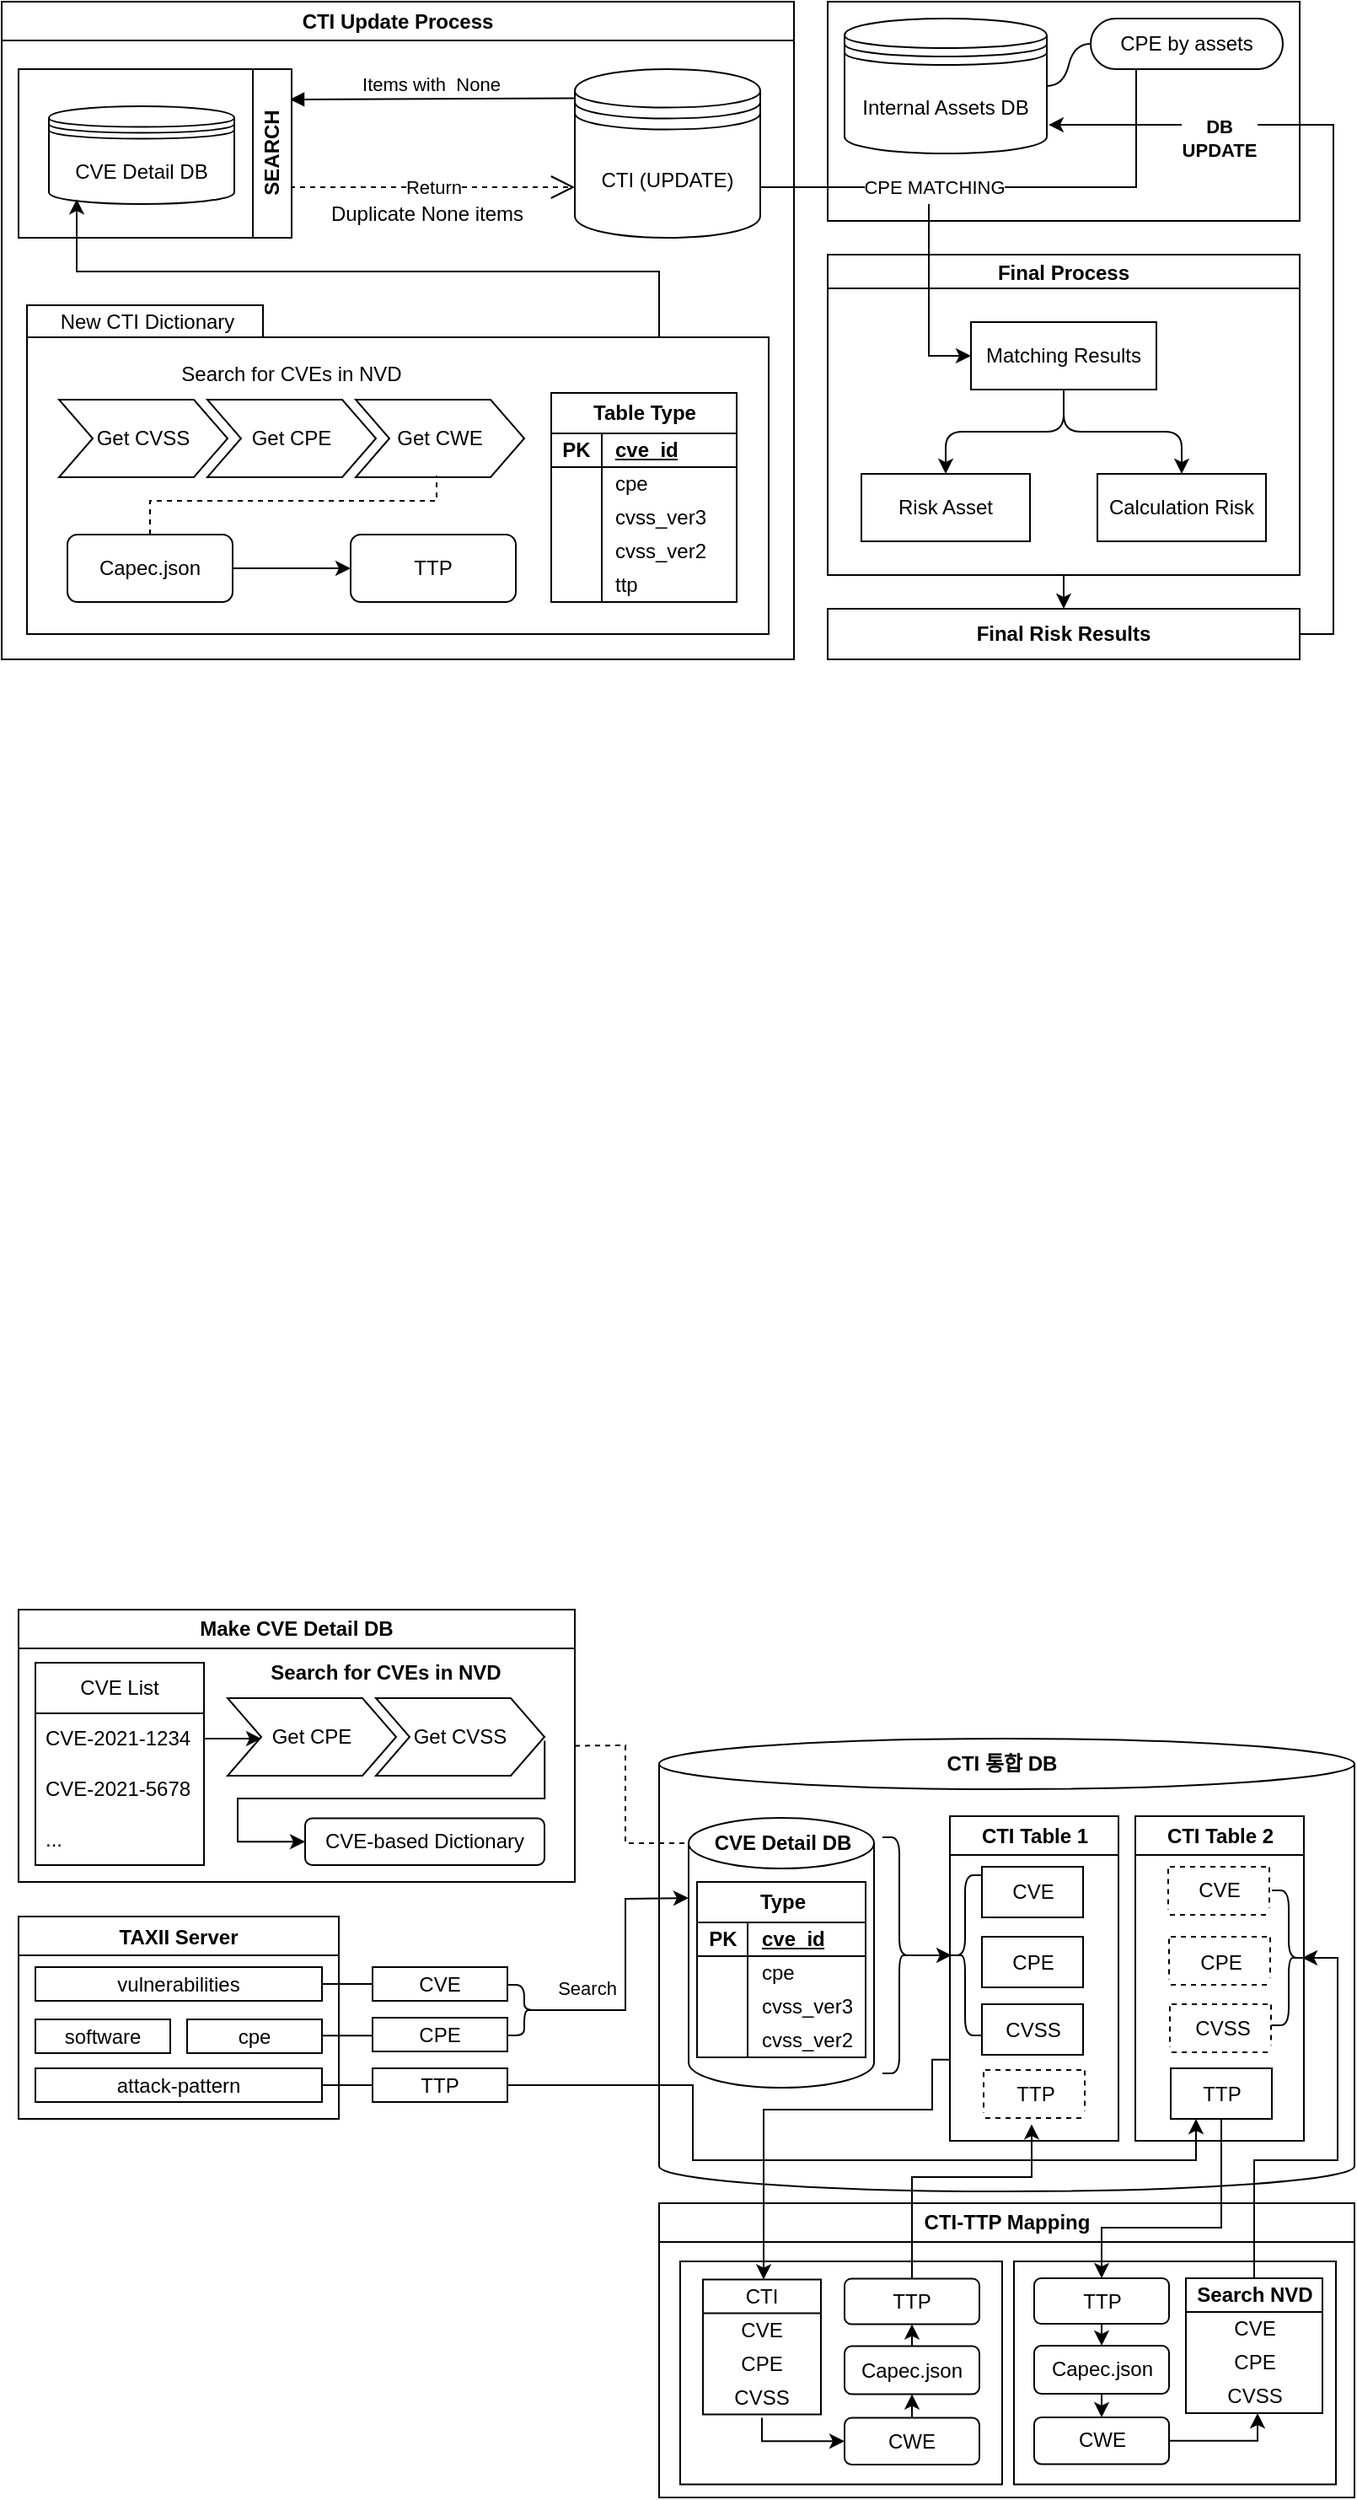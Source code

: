 <mxfile version="24.6.4" type="github">
  <diagram name="페이지-1" id="Jx4580qJFZ8ncAXcpxec">
    <mxGraphModel dx="1149" dy="780" grid="1" gridSize="10" guides="1" tooltips="1" connect="1" arrows="1" fold="1" page="1" pageScale="1" pageWidth="1169" pageHeight="827" math="0" shadow="0">
      <root>
        <mxCell id="0" />
        <mxCell id="1" parent="0" />
        <mxCell id="0ULlq9Sv6VXXL0R9SJhY-295" value="" style="rounded=0;whiteSpace=wrap;html=1;" vertex="1" parent="1">
          <mxGeometry x="710.5" y="1390" width="191" height="132.25" as="geometry" />
        </mxCell>
        <mxCell id="0ULlq9Sv6VXXL0R9SJhY-77" value="" style="shape=cylinder3;whiteSpace=wrap;html=1;boundedLbl=1;backgroundOutline=1;size=15;" vertex="1" parent="1">
          <mxGeometry x="500" y="1080" width="412.5" height="268.5" as="geometry" />
        </mxCell>
        <mxCell id="0ULlq9Sv6VXXL0R9SJhY-42" value="" style="shape=cylinder3;whiteSpace=wrap;html=1;boundedLbl=1;backgroundOutline=1;size=15;" vertex="1" parent="1">
          <mxGeometry x="517.5" y="1127" width="110" height="160" as="geometry" />
        </mxCell>
        <mxCell id="SEKWnW70yDnz7BlRvp45-65" value="" style="rounded=0;whiteSpace=wrap;html=1;" parent="1" vertex="1">
          <mxGeometry x="600" y="50" width="280" height="130" as="geometry" />
        </mxCell>
        <mxCell id="iTNY1uVTKkM6Jr3xk4j8-74" value="CVE Detail DB" style="shape=datastore;whiteSpace=wrap;html=1;" parent="1" vertex="1">
          <mxGeometry x="138" y="112" width="110" height="58" as="geometry" />
        </mxCell>
        <mxCell id="iTNY1uVTKkM6Jr3xk4j8-107" value="Items with&amp;nbsp; None&amp;nbsp;" style="html=1;verticalAlign=bottom;endArrow=block;curved=0;rounded=0;entryX=1;entryY=0;entryDx=0;entryDy=5;exitX=0.002;exitY=0.172;exitDx=0;exitDy=0;exitPerimeter=0;" parent="1" source="iTNY1uVTKkM6Jr3xk4j8-112" edge="1">
          <mxGeometry relative="1" as="geometry">
            <mxPoint x="441" y="108" as="sourcePoint" />
            <mxPoint x="281" y="108" as="targetPoint" />
          </mxGeometry>
        </mxCell>
        <mxCell id="iTNY1uVTKkM6Jr3xk4j8-110" value="Return" style="endArrow=open;endSize=12;dashed=1;html=1;rounded=0;entryX=0;entryY=0.7;entryDx=0;entryDy=0;" parent="1" target="iTNY1uVTKkM6Jr3xk4j8-112" edge="1">
          <mxGeometry width="160" relative="1" as="geometry">
            <mxPoint x="281" y="160" as="sourcePoint" />
            <mxPoint x="441" y="160" as="targetPoint" />
          </mxGeometry>
        </mxCell>
        <mxCell id="iTNY1uVTKkM6Jr3xk4j8-111" value="Duplicate None items" style="text;html=1;align=center;verticalAlign=middle;resizable=0;points=[];autosize=1;strokeColor=none;fillColor=none;" parent="1" vertex="1">
          <mxGeometry x="292" y="161" width="140" height="30" as="geometry" />
        </mxCell>
        <mxCell id="iTNY1uVTKkM6Jr3xk4j8-112" value="CTI (UPDATE)" style="shape=datastore;whiteSpace=wrap;html=1;" parent="1" vertex="1">
          <mxGeometry x="450" y="90" width="110" height="100" as="geometry" />
        </mxCell>
        <mxCell id="iTNY1uVTKkM6Jr3xk4j8-160" style="edgeStyle=orthogonalEdgeStyle;rounded=0;orthogonalLoop=1;jettySize=auto;html=1;entryX=0.15;entryY=0.95;entryDx=0;entryDy=0;entryPerimeter=0;exitX=0.855;exitY=0.108;exitDx=0;exitDy=0;exitPerimeter=0;" parent="1" source="iTNY1uVTKkM6Jr3xk4j8-117" target="iTNY1uVTKkM6Jr3xk4j8-74" edge="1">
          <mxGeometry relative="1" as="geometry">
            <mxPoint x="280" y="190" as="targetPoint" />
            <mxPoint x="490" y="230" as="sourcePoint" />
            <Array as="points">
              <mxPoint x="500" y="210" />
              <mxPoint x="155" y="210" />
            </Array>
          </mxGeometry>
        </mxCell>
        <mxCell id="iTNY1uVTKkM6Jr3xk4j8-161" value="SEARCH" style="swimlane;horizontal=0;whiteSpace=wrap;html=1;direction=west;startSize=23;" parent="1" vertex="1">
          <mxGeometry x="120" y="90" width="162" height="100" as="geometry" />
        </mxCell>
        <mxCell id="SEKWnW70yDnz7BlRvp45-1" value="CTI Update Process" style="swimlane;whiteSpace=wrap;html=1;" parent="1" vertex="1">
          <mxGeometry x="110" y="50" width="470" height="390" as="geometry" />
        </mxCell>
        <mxCell id="iTNY1uVTKkM6Jr3xk4j8-117" value="" style="shape=folder;fontStyle=1;spacingTop=10;tabWidth=140;tabHeight=19;tabPosition=left;html=1;whiteSpace=wrap;" parent="SEKWnW70yDnz7BlRvp45-1" vertex="1">
          <mxGeometry x="15" y="180" width="440" height="195" as="geometry" />
        </mxCell>
        <mxCell id="iTNY1uVTKkM6Jr3xk4j8-87" style="edgeStyle=orthogonalEdgeStyle;rounded=0;orthogonalLoop=1;jettySize=auto;html=1;exitX=1;exitY=0.5;exitDx=0;exitDy=0;entryX=0;entryY=0.5;entryDx=0;entryDy=0;" parent="SEKWnW70yDnz7BlRvp45-1" source="iTNY1uVTKkM6Jr3xk4j8-59" target="iTNY1uVTKkM6Jr3xk4j8-63" edge="1">
          <mxGeometry relative="1" as="geometry" />
        </mxCell>
        <mxCell id="iTNY1uVTKkM6Jr3xk4j8-59" value="Capec.json" style="whiteSpace=wrap;html=1;rounded=1;" parent="SEKWnW70yDnz7BlRvp45-1" vertex="1">
          <mxGeometry x="39" y="316" width="98" height="40" as="geometry" />
        </mxCell>
        <mxCell id="iTNY1uVTKkM6Jr3xk4j8-63" value="TTP" style="whiteSpace=wrap;html=1;rounded=1;" parent="SEKWnW70yDnz7BlRvp45-1" vertex="1">
          <mxGeometry x="207" y="316" width="98" height="40" as="geometry" />
        </mxCell>
        <mxCell id="iTNY1uVTKkM6Jr3xk4j8-75" value="&lt;span style=&quot;font-weight: normal;&quot;&gt;Search for CVEs in NVD&lt;/span&gt;" style="swimlane;childLayout=stackLayout;horizontal=1;fillColor=none;horizontalStack=1;resizeParent=1;resizeParentMax=0;resizeLast=0;collapsible=0;strokeColor=none;stackBorder=10;stackSpacing=-12;resizable=1;align=center;points=[];whiteSpace=wrap;html=1;startSize=10;" parent="SEKWnW70yDnz7BlRvp45-1" vertex="1">
          <mxGeometry x="24" y="216" width="296" height="76" as="geometry" />
        </mxCell>
        <mxCell id="iTNY1uVTKkM6Jr3xk4j8-76" value="Get CVSS" style="shape=step;perimeter=stepPerimeter;fixedSize=1;points=[];whiteSpace=wrap;html=1;" parent="iTNY1uVTKkM6Jr3xk4j8-75" vertex="1">
          <mxGeometry x="10" y="20" width="100" height="46" as="geometry" />
        </mxCell>
        <mxCell id="iTNY1uVTKkM6Jr3xk4j8-77" value="Get CPE" style="shape=step;perimeter=stepPerimeter;fixedSize=1;points=[];whiteSpace=wrap;html=1;" parent="iTNY1uVTKkM6Jr3xk4j8-75" vertex="1">
          <mxGeometry x="98" y="20" width="100" height="46" as="geometry" />
        </mxCell>
        <mxCell id="iTNY1uVTKkM6Jr3xk4j8-78" value="Get CWE" style="shape=step;perimeter=stepPerimeter;fixedSize=1;points=[];whiteSpace=wrap;html=1;" parent="iTNY1uVTKkM6Jr3xk4j8-75" vertex="1">
          <mxGeometry x="186" y="20" width="100" height="46" as="geometry" />
        </mxCell>
        <mxCell id="iTNY1uVTKkM6Jr3xk4j8-95" value="" style="endArrow=none;dashed=1;html=1;rounded=0;entryX=0.48;entryY=0.982;entryDx=0;entryDy=0;entryPerimeter=0;exitX=0.5;exitY=0;exitDx=0;exitDy=0;" parent="SEKWnW70yDnz7BlRvp45-1" source="iTNY1uVTKkM6Jr3xk4j8-59" target="iTNY1uVTKkM6Jr3xk4j8-78" edge="1">
          <mxGeometry width="50" height="50" relative="1" as="geometry">
            <mxPoint x="244" y="296" as="sourcePoint" />
            <mxPoint x="294" y="246" as="targetPoint" />
            <Array as="points">
              <mxPoint x="88" y="296" />
              <mxPoint x="258" y="296" />
            </Array>
          </mxGeometry>
        </mxCell>
        <mxCell id="iTNY1uVTKkM6Jr3xk4j8-119" value="New CTI Dictionary" style="text;html=1;align=center;verticalAlign=middle;resizable=0;points=[];autosize=1;strokeColor=none;fillColor=none;" parent="SEKWnW70yDnz7BlRvp45-1" vertex="1">
          <mxGeometry x="21" y="175" width="130" height="30" as="geometry" />
        </mxCell>
        <mxCell id="iTNY1uVTKkM6Jr3xk4j8-142" value="Table Type" style="shape=table;startSize=24;container=1;collapsible=1;childLayout=tableLayout;fixedRows=1;rowLines=0;fontStyle=1;align=center;resizeLast=1;html=1;" parent="SEKWnW70yDnz7BlRvp45-1" vertex="1">
          <mxGeometry x="326" y="232" width="110" height="124" as="geometry" />
        </mxCell>
        <mxCell id="iTNY1uVTKkM6Jr3xk4j8-143" value="" style="shape=tableRow;horizontal=0;startSize=0;swimlaneHead=0;swimlaneBody=0;fillColor=none;collapsible=0;dropTarget=0;points=[[0,0.5],[1,0.5]];portConstraint=eastwest;top=0;left=0;right=0;bottom=1;" parent="iTNY1uVTKkM6Jr3xk4j8-142" vertex="1">
          <mxGeometry y="24" width="110" height="20" as="geometry" />
        </mxCell>
        <mxCell id="iTNY1uVTKkM6Jr3xk4j8-144" value="PK" style="shape=partialRectangle;connectable=0;fillColor=none;top=0;left=0;bottom=0;right=0;fontStyle=1;overflow=hidden;whiteSpace=wrap;html=1;" parent="iTNY1uVTKkM6Jr3xk4j8-143" vertex="1">
          <mxGeometry width="30" height="20" as="geometry">
            <mxRectangle width="30" height="20" as="alternateBounds" />
          </mxGeometry>
        </mxCell>
        <mxCell id="iTNY1uVTKkM6Jr3xk4j8-145" value="cve_id" style="shape=partialRectangle;connectable=0;fillColor=none;top=0;left=0;bottom=0;right=0;align=left;spacingLeft=6;fontStyle=5;overflow=hidden;whiteSpace=wrap;html=1;" parent="iTNY1uVTKkM6Jr3xk4j8-143" vertex="1">
          <mxGeometry x="30" width="80" height="20" as="geometry">
            <mxRectangle width="80" height="20" as="alternateBounds" />
          </mxGeometry>
        </mxCell>
        <mxCell id="iTNY1uVTKkM6Jr3xk4j8-146" value="" style="shape=tableRow;horizontal=0;startSize=0;swimlaneHead=0;swimlaneBody=0;fillColor=none;collapsible=0;dropTarget=0;points=[[0,0.5],[1,0.5]];portConstraint=eastwest;top=0;left=0;right=0;bottom=0;" parent="iTNY1uVTKkM6Jr3xk4j8-142" vertex="1">
          <mxGeometry y="44" width="110" height="20" as="geometry" />
        </mxCell>
        <mxCell id="iTNY1uVTKkM6Jr3xk4j8-147" value="" style="shape=partialRectangle;connectable=0;fillColor=none;top=0;left=0;bottom=0;right=0;editable=1;overflow=hidden;whiteSpace=wrap;html=1;" parent="iTNY1uVTKkM6Jr3xk4j8-146" vertex="1">
          <mxGeometry width="30" height="20" as="geometry">
            <mxRectangle width="30" height="20" as="alternateBounds" />
          </mxGeometry>
        </mxCell>
        <mxCell id="iTNY1uVTKkM6Jr3xk4j8-148" value="cpe" style="shape=partialRectangle;connectable=0;fillColor=none;top=0;left=0;bottom=0;right=0;align=left;spacingLeft=6;overflow=hidden;whiteSpace=wrap;html=1;" parent="iTNY1uVTKkM6Jr3xk4j8-146" vertex="1">
          <mxGeometry x="30" width="80" height="20" as="geometry">
            <mxRectangle width="80" height="20" as="alternateBounds" />
          </mxGeometry>
        </mxCell>
        <mxCell id="iTNY1uVTKkM6Jr3xk4j8-149" value="" style="shape=tableRow;horizontal=0;startSize=0;swimlaneHead=0;swimlaneBody=0;fillColor=none;collapsible=0;dropTarget=0;points=[[0,0.5],[1,0.5]];portConstraint=eastwest;top=0;left=0;right=0;bottom=0;" parent="iTNY1uVTKkM6Jr3xk4j8-142" vertex="1">
          <mxGeometry y="64" width="110" height="20" as="geometry" />
        </mxCell>
        <mxCell id="iTNY1uVTKkM6Jr3xk4j8-150" value="" style="shape=partialRectangle;connectable=0;fillColor=none;top=0;left=0;bottom=0;right=0;editable=1;overflow=hidden;whiteSpace=wrap;html=1;" parent="iTNY1uVTKkM6Jr3xk4j8-149" vertex="1">
          <mxGeometry width="30" height="20" as="geometry">
            <mxRectangle width="30" height="20" as="alternateBounds" />
          </mxGeometry>
        </mxCell>
        <mxCell id="iTNY1uVTKkM6Jr3xk4j8-151" value="cvss_ver3" style="shape=partialRectangle;connectable=0;fillColor=none;top=0;left=0;bottom=0;right=0;align=left;spacingLeft=6;overflow=hidden;whiteSpace=wrap;html=1;" parent="iTNY1uVTKkM6Jr3xk4j8-149" vertex="1">
          <mxGeometry x="30" width="80" height="20" as="geometry">
            <mxRectangle width="80" height="20" as="alternateBounds" />
          </mxGeometry>
        </mxCell>
        <mxCell id="iTNY1uVTKkM6Jr3xk4j8-152" value="" style="shape=tableRow;horizontal=0;startSize=0;swimlaneHead=0;swimlaneBody=0;fillColor=none;collapsible=0;dropTarget=0;points=[[0,0.5],[1,0.5]];portConstraint=eastwest;top=0;left=0;right=0;bottom=0;" parent="iTNY1uVTKkM6Jr3xk4j8-142" vertex="1">
          <mxGeometry y="84" width="110" height="20" as="geometry" />
        </mxCell>
        <mxCell id="iTNY1uVTKkM6Jr3xk4j8-153" value="" style="shape=partialRectangle;connectable=0;fillColor=none;top=0;left=0;bottom=0;right=0;editable=1;overflow=hidden;whiteSpace=wrap;html=1;" parent="iTNY1uVTKkM6Jr3xk4j8-152" vertex="1">
          <mxGeometry width="30" height="20" as="geometry">
            <mxRectangle width="30" height="20" as="alternateBounds" />
          </mxGeometry>
        </mxCell>
        <mxCell id="iTNY1uVTKkM6Jr3xk4j8-154" value="cvss_ver2" style="shape=partialRectangle;connectable=0;fillColor=none;top=0;left=0;bottom=0;right=0;align=left;spacingLeft=6;overflow=hidden;whiteSpace=wrap;html=1;" parent="iTNY1uVTKkM6Jr3xk4j8-152" vertex="1">
          <mxGeometry x="30" width="80" height="20" as="geometry">
            <mxRectangle width="80" height="20" as="alternateBounds" />
          </mxGeometry>
        </mxCell>
        <mxCell id="iTNY1uVTKkM6Jr3xk4j8-155" value="" style="shape=tableRow;horizontal=0;startSize=0;swimlaneHead=0;swimlaneBody=0;fillColor=none;collapsible=0;dropTarget=0;points=[[0,0.5],[1,0.5]];portConstraint=eastwest;top=0;left=0;right=0;bottom=0;" parent="iTNY1uVTKkM6Jr3xk4j8-142" vertex="1">
          <mxGeometry y="104" width="110" height="20" as="geometry" />
        </mxCell>
        <mxCell id="iTNY1uVTKkM6Jr3xk4j8-156" value="" style="shape=partialRectangle;connectable=0;fillColor=none;top=0;left=0;bottom=0;right=0;editable=1;overflow=hidden;whiteSpace=wrap;html=1;" parent="iTNY1uVTKkM6Jr3xk4j8-155" vertex="1">
          <mxGeometry width="30" height="20" as="geometry">
            <mxRectangle width="30" height="20" as="alternateBounds" />
          </mxGeometry>
        </mxCell>
        <mxCell id="iTNY1uVTKkM6Jr3xk4j8-157" value="ttp" style="shape=partialRectangle;connectable=0;fillColor=none;top=0;left=0;bottom=0;right=0;align=left;spacingLeft=6;overflow=hidden;whiteSpace=wrap;html=1;" parent="iTNY1uVTKkM6Jr3xk4j8-155" vertex="1">
          <mxGeometry x="30" width="80" height="20" as="geometry">
            <mxRectangle width="80" height="20" as="alternateBounds" />
          </mxGeometry>
        </mxCell>
        <mxCell id="SEKWnW70yDnz7BlRvp45-86" value="" style="edgeStyle=orthogonalEdgeStyle;rounded=0;orthogonalLoop=1;jettySize=auto;html=1;" parent="1" source="SEKWnW70yDnz7BlRvp45-35" edge="1">
          <mxGeometry relative="1" as="geometry">
            <mxPoint x="740" y="410" as="targetPoint" />
          </mxGeometry>
        </mxCell>
        <mxCell id="SEKWnW70yDnz7BlRvp45-35" value="Final Process" style="swimlane;startSize=20;horizontal=1;childLayout=treeLayout;horizontalTree=0;sortEdges=1;resizable=0;containerType=tree;fontSize=12;" parent="1" vertex="1">
          <mxGeometry x="600" y="200" width="280" height="190" as="geometry" />
        </mxCell>
        <mxCell id="SEKWnW70yDnz7BlRvp45-36" value="Matching Results" style="whiteSpace=wrap;html=1;" parent="SEKWnW70yDnz7BlRvp45-35" vertex="1">
          <mxGeometry x="85" y="40" width="110" height="40" as="geometry" />
        </mxCell>
        <mxCell id="SEKWnW70yDnz7BlRvp45-37" value="Risk Asset" style="whiteSpace=wrap;html=1;" parent="SEKWnW70yDnz7BlRvp45-35" vertex="1">
          <mxGeometry x="20" y="130" width="100" height="40" as="geometry" />
        </mxCell>
        <mxCell id="SEKWnW70yDnz7BlRvp45-38" value="" style="edgeStyle=elbowEdgeStyle;elbow=vertical;html=1;rounded=1;curved=0;sourcePerimeterSpacing=0;targetPerimeterSpacing=0;startSize=6;endSize=6;" parent="SEKWnW70yDnz7BlRvp45-35" source="SEKWnW70yDnz7BlRvp45-36" target="SEKWnW70yDnz7BlRvp45-37" edge="1">
          <mxGeometry relative="1" as="geometry" />
        </mxCell>
        <mxCell id="SEKWnW70yDnz7BlRvp45-39" value="Calculation Risk" style="whiteSpace=wrap;html=1;" parent="SEKWnW70yDnz7BlRvp45-35" vertex="1">
          <mxGeometry x="160" y="130" width="100" height="40" as="geometry" />
        </mxCell>
        <mxCell id="SEKWnW70yDnz7BlRvp45-40" value="" style="edgeStyle=elbowEdgeStyle;elbow=vertical;html=1;rounded=1;curved=0;sourcePerimeterSpacing=0;targetPerimeterSpacing=0;startSize=6;endSize=6;" parent="SEKWnW70yDnz7BlRvp45-35" source="SEKWnW70yDnz7BlRvp45-36" target="SEKWnW70yDnz7BlRvp45-39" edge="1">
          <mxGeometry relative="1" as="geometry" />
        </mxCell>
        <mxCell id="SEKWnW70yDnz7BlRvp45-60" value="Internal Assets DB" style="shape=datastore;whiteSpace=wrap;html=1;" parent="1" vertex="1">
          <mxGeometry x="610" y="60" width="120" height="80" as="geometry" />
        </mxCell>
        <mxCell id="SEKWnW70yDnz7BlRvp45-72" value="" style="endArrow=classic;html=1;rounded=0;exitX=1;exitY=0.7;exitDx=0;exitDy=0;entryX=0.5;entryY=0;entryDx=0;entryDy=0;" parent="1" source="iTNY1uVTKkM6Jr3xk4j8-112" edge="1">
          <mxGeometry relative="1" as="geometry">
            <mxPoint x="530" y="165" as="sourcePoint" />
            <mxPoint x="783" y="65" as="targetPoint" />
            <Array as="points">
              <mxPoint x="783" y="160" />
            </Array>
          </mxGeometry>
        </mxCell>
        <mxCell id="SEKWnW70yDnz7BlRvp45-73" value="CPE MATCHING" style="edgeLabel;resizable=0;html=1;;align=center;verticalAlign=middle;" parent="SEKWnW70yDnz7BlRvp45-72" connectable="0" vertex="1">
          <mxGeometry relative="1" as="geometry">
            <mxPoint x="-56" as="offset" />
          </mxGeometry>
        </mxCell>
        <mxCell id="SEKWnW70yDnz7BlRvp45-62" value="CPE by assets" style="whiteSpace=wrap;html=1;rounded=1;arcSize=50;align=center;verticalAlign=middle;strokeWidth=1;autosize=1;spacing=4;treeFolding=1;treeMoving=1;newEdgeStyle={&quot;edgeStyle&quot;:&quot;entityRelationEdgeStyle&quot;,&quot;startArrow&quot;:&quot;none&quot;,&quot;endArrow&quot;:&quot;none&quot;,&quot;segment&quot;:10,&quot;curved&quot;:1,&quot;sourcePerimeterSpacing&quot;:0,&quot;targetPerimeterSpacing&quot;:0};" parent="1" vertex="1">
          <mxGeometry x="756" y="60" width="114" height="30" as="geometry" />
        </mxCell>
        <mxCell id="SEKWnW70yDnz7BlRvp45-63" value="" style="edgeStyle=entityRelationEdgeStyle;startArrow=none;endArrow=none;segment=10;curved=1;sourcePerimeterSpacing=0;targetPerimeterSpacing=0;rounded=0;exitX=1;exitY=0.5;exitDx=0;exitDy=0;entryX=0;entryY=0.5;entryDx=0;entryDy=0;" parent="1" source="SEKWnW70yDnz7BlRvp45-60" target="SEKWnW70yDnz7BlRvp45-62" edge="1">
          <mxGeometry relative="1" as="geometry">
            <mxPoint x="737" y="113" as="sourcePoint" />
            <mxPoint x="766" y="76" as="targetPoint" />
            <Array as="points">
              <mxPoint x="750" y="80" />
            </Array>
          </mxGeometry>
        </mxCell>
        <mxCell id="SEKWnW70yDnz7BlRvp45-75" value="" style="endArrow=classic;html=1;rounded=0;entryX=0;entryY=0.5;entryDx=0;entryDy=0;" parent="1" target="SEKWnW70yDnz7BlRvp45-36" edge="1">
          <mxGeometry width="50" height="50" relative="1" as="geometry">
            <mxPoint x="660" y="170" as="sourcePoint" />
            <mxPoint x="685" y="320.0" as="targetPoint" />
            <Array as="points">
              <mxPoint x="660" y="260" />
            </Array>
          </mxGeometry>
        </mxCell>
        <mxCell id="SEKWnW70yDnz7BlRvp45-87" value="&lt;span style=&quot;font-weight: 700;&quot;&gt;Final Risk Results&lt;/span&gt;" style="rounded=0;whiteSpace=wrap;html=1;" parent="1" vertex="1">
          <mxGeometry x="600" y="410" width="280" height="30" as="geometry" />
        </mxCell>
        <mxCell id="SEKWnW70yDnz7BlRvp45-88" value="" style="endArrow=classic;html=1;rounded=0;entryX=1.008;entryY=0.788;entryDx=0;entryDy=0;entryPerimeter=0;exitX=1;exitY=0.5;exitDx=0;exitDy=0;" parent="1" source="SEKWnW70yDnz7BlRvp45-87" target="SEKWnW70yDnz7BlRvp45-60" edge="1">
          <mxGeometry relative="1" as="geometry">
            <mxPoint x="900" y="400" as="sourcePoint" />
            <mxPoint x="1050" y="210" as="targetPoint" />
            <Array as="points">
              <mxPoint x="900" y="425" />
              <mxPoint x="900" y="123" />
            </Array>
          </mxGeometry>
        </mxCell>
        <mxCell id="SEKWnW70yDnz7BlRvp45-89" value="&lt;b&gt;DB&lt;br&gt;UPDATE&lt;/b&gt;" style="edgeLabel;resizable=0;html=1;;align=center;verticalAlign=middle;" parent="SEKWnW70yDnz7BlRvp45-88" connectable="0" vertex="1">
          <mxGeometry relative="1" as="geometry">
            <mxPoint x="-68" y="-69" as="offset" />
          </mxGeometry>
        </mxCell>
        <mxCell id="0ULlq9Sv6VXXL0R9SJhY-14" value="TAXII Server" style="swimlane;" vertex="1" parent="1">
          <mxGeometry x="120" y="1185.5" width="190" height="120" as="geometry" />
        </mxCell>
        <mxCell id="0ULlq9Sv6VXXL0R9SJhY-347" value="vulnerabilities" style="rounded=0;whiteSpace=wrap;html=1;" vertex="1" parent="0ULlq9Sv6VXXL0R9SJhY-14">
          <mxGeometry x="10" y="30" width="170" height="20" as="geometry" />
        </mxCell>
        <mxCell id="0ULlq9Sv6VXXL0R9SJhY-348" value="software" style="rounded=0;whiteSpace=wrap;html=1;" vertex="1" parent="0ULlq9Sv6VXXL0R9SJhY-14">
          <mxGeometry x="10" y="61" width="80" height="20" as="geometry" />
        </mxCell>
        <mxCell id="0ULlq9Sv6VXXL0R9SJhY-349" value="cpe" style="rounded=0;whiteSpace=wrap;html=1;" vertex="1" parent="0ULlq9Sv6VXXL0R9SJhY-14">
          <mxGeometry x="100" y="61" width="80" height="20" as="geometry" />
        </mxCell>
        <mxCell id="0ULlq9Sv6VXXL0R9SJhY-350" value="attack-pattern" style="rounded=0;whiteSpace=wrap;html=1;" vertex="1" parent="0ULlq9Sv6VXXL0R9SJhY-14">
          <mxGeometry x="10" y="90" width="170" height="20" as="geometry" />
        </mxCell>
        <mxCell id="0ULlq9Sv6VXXL0R9SJhY-353" value="" style="endArrow=none;html=1;rounded=0;exitX=1;exitY=0.5;exitDx=0;exitDy=0;entryX=0;entryY=0.5;entryDx=0;entryDy=0;" edge="1" parent="0ULlq9Sv6VXXL0R9SJhY-14">
          <mxGeometry width="50" height="50" relative="1" as="geometry">
            <mxPoint x="180" y="70.66" as="sourcePoint" />
            <mxPoint x="210" y="70.66" as="targetPoint" />
          </mxGeometry>
        </mxCell>
        <mxCell id="0ULlq9Sv6VXXL0R9SJhY-20" value="" style="ellipse;whiteSpace=wrap;html=1;align=center;aspect=fixed;fillColor=none;strokeColor=none;resizable=0;perimeter=centerPerimeter;rotatable=0;allowArrows=0;points=[];outlineConnect=1;" vertex="1" parent="1">
          <mxGeometry x="662.5" y="1240" width="10" height="10" as="geometry" />
        </mxCell>
        <mxCell id="0ULlq9Sv6VXXL0R9SJhY-34" value="&lt;b&gt;CVE Detail DB&lt;/b&gt;" style="text;html=1;align=center;verticalAlign=middle;resizable=0;points=[];autosize=1;strokeColor=none;fillColor=none;" vertex="1" parent="1">
          <mxGeometry x="522.5" y="1127" width="100" height="30" as="geometry" />
        </mxCell>
        <mxCell id="0ULlq9Sv6VXXL0R9SJhY-60" value="&lt;b&gt;CTI 통합 DB&lt;/b&gt;" style="text;html=1;align=center;verticalAlign=middle;resizable=0;points=[];autosize=1;strokeColor=none;fillColor=none;" vertex="1" parent="1">
          <mxGeometry x="657.5" y="1080" width="90" height="30" as="geometry" />
        </mxCell>
        <mxCell id="0ULlq9Sv6VXXL0R9SJhY-61" value="" style="shape=curlyBracket;whiteSpace=wrap;html=1;rounded=1;flipH=1;labelPosition=right;verticalLabelPosition=middle;align=left;verticalAlign=middle;" vertex="1" parent="1">
          <mxGeometry x="632.5" y="1138.5" width="20" height="140" as="geometry" />
        </mxCell>
        <mxCell id="0ULlq9Sv6VXXL0R9SJhY-72" value="CTI Table 1" style="swimlane;whiteSpace=wrap;html=1;" vertex="1" parent="1">
          <mxGeometry x="672.5" y="1126" width="100" height="192.5" as="geometry" />
        </mxCell>
        <mxCell id="0ULlq9Sv6VXXL0R9SJhY-73" value="CVE" style="rounded=0;whiteSpace=wrap;html=1;" vertex="1" parent="0ULlq9Sv6VXXL0R9SJhY-72">
          <mxGeometry x="19" y="30" width="60" height="30" as="geometry" />
        </mxCell>
        <mxCell id="0ULlq9Sv6VXXL0R9SJhY-74" value="CPE" style="rounded=0;whiteSpace=wrap;html=1;" vertex="1" parent="0ULlq9Sv6VXXL0R9SJhY-72">
          <mxGeometry x="19" y="71.5" width="60" height="30" as="geometry" />
        </mxCell>
        <mxCell id="0ULlq9Sv6VXXL0R9SJhY-75" value="CVSS" style="rounded=0;whiteSpace=wrap;html=1;" vertex="1" parent="0ULlq9Sv6VXXL0R9SJhY-72">
          <mxGeometry x="19" y="111.5" width="60" height="30" as="geometry" />
        </mxCell>
        <mxCell id="0ULlq9Sv6VXXL0R9SJhY-79" value="" style="shape=curlyBracket;whiteSpace=wrap;html=1;rounded=1;labelPosition=left;verticalLabelPosition=middle;align=right;verticalAlign=middle;" vertex="1" parent="0ULlq9Sv6VXXL0R9SJhY-72">
          <mxGeometry x="-1" y="35" width="20" height="95" as="geometry" />
        </mxCell>
        <mxCell id="0ULlq9Sv6VXXL0R9SJhY-81" value="" style="endArrow=none;dashed=1;html=1;rounded=0;" edge="1" parent="0ULlq9Sv6VXXL0R9SJhY-72">
          <mxGeometry width="50" height="50" relative="1" as="geometry">
            <mxPoint x="21" y="150.5" as="sourcePoint" />
            <mxPoint x="81" y="150.5" as="targetPoint" />
          </mxGeometry>
        </mxCell>
        <mxCell id="0ULlq9Sv6VXXL0R9SJhY-82" value="" style="endArrow=none;dashed=1;html=1;rounded=0;" edge="1" parent="0ULlq9Sv6VXXL0R9SJhY-72">
          <mxGeometry width="50" height="50" relative="1" as="geometry">
            <mxPoint x="21" y="179" as="sourcePoint" />
            <mxPoint x="81" y="179" as="targetPoint" />
          </mxGeometry>
        </mxCell>
        <mxCell id="0ULlq9Sv6VXXL0R9SJhY-83" value="" style="endArrow=none;dashed=1;html=1;rounded=0;" edge="1" parent="0ULlq9Sv6VXXL0R9SJhY-72">
          <mxGeometry width="50" height="50" relative="1" as="geometry">
            <mxPoint x="20" y="151.8" as="sourcePoint" />
            <mxPoint x="20" y="176" as="targetPoint" />
          </mxGeometry>
        </mxCell>
        <mxCell id="0ULlq9Sv6VXXL0R9SJhY-84" value="" style="endArrow=none;dashed=1;html=1;rounded=0;" edge="1" parent="0ULlq9Sv6VXXL0R9SJhY-72">
          <mxGeometry width="50" height="50" relative="1" as="geometry">
            <mxPoint x="80" y="150.8" as="sourcePoint" />
            <mxPoint x="80" y="175" as="targetPoint" />
          </mxGeometry>
        </mxCell>
        <mxCell id="0ULlq9Sv6VXXL0R9SJhY-80" style="edgeStyle=orthogonalEdgeStyle;rounded=0;orthogonalLoop=1;jettySize=auto;html=1;exitX=0.1;exitY=0.5;exitDx=0;exitDy=0;exitPerimeter=0;entryX=0.1;entryY=0.5;entryDx=0;entryDy=0;entryPerimeter=0;" edge="1" parent="1" source="0ULlq9Sv6VXXL0R9SJhY-61" target="0ULlq9Sv6VXXL0R9SJhY-79">
          <mxGeometry relative="1" as="geometry" />
        </mxCell>
        <mxCell id="0ULlq9Sv6VXXL0R9SJhY-85" value="TTP" style="text;html=1;align=center;verticalAlign=middle;resizable=0;points=[];autosize=1;strokeColor=none;fillColor=none;" vertex="1" parent="1">
          <mxGeometry x="697.5" y="1275.5" width="50" height="30" as="geometry" />
        </mxCell>
        <mxCell id="0ULlq9Sv6VXXL0R9SJhY-101" value="CTI Table 2" style="swimlane;whiteSpace=wrap;html=1;" vertex="1" parent="1">
          <mxGeometry x="782.5" y="1126" width="100" height="192.5" as="geometry" />
        </mxCell>
        <mxCell id="0ULlq9Sv6VXXL0R9SJhY-104" value="TTP" style="rounded=0;whiteSpace=wrap;html=1;" vertex="1" parent="0ULlq9Sv6VXXL0R9SJhY-101">
          <mxGeometry x="21" y="149.5" width="60" height="30" as="geometry" />
        </mxCell>
        <mxCell id="0ULlq9Sv6VXXL0R9SJhY-96" value="" style="endArrow=none;dashed=1;html=1;rounded=0;" edge="1" parent="0ULlq9Sv6VXXL0R9SJhY-101">
          <mxGeometry width="50" height="50" relative="1" as="geometry">
            <mxPoint x="20.5" y="30" as="sourcePoint" />
            <mxPoint x="80.5" y="30" as="targetPoint" />
          </mxGeometry>
        </mxCell>
        <mxCell id="0ULlq9Sv6VXXL0R9SJhY-97" value="" style="endArrow=none;dashed=1;html=1;rounded=0;" edge="1" parent="0ULlq9Sv6VXXL0R9SJhY-101">
          <mxGeometry width="50" height="50" relative="1" as="geometry">
            <mxPoint x="20.5" y="58.5" as="sourcePoint" />
            <mxPoint x="80.5" y="58.5" as="targetPoint" />
          </mxGeometry>
        </mxCell>
        <mxCell id="0ULlq9Sv6VXXL0R9SJhY-98" value="" style="endArrow=none;dashed=1;html=1;rounded=0;" edge="1" parent="0ULlq9Sv6VXXL0R9SJhY-101">
          <mxGeometry width="50" height="50" relative="1" as="geometry">
            <mxPoint x="19.5" y="31.3" as="sourcePoint" />
            <mxPoint x="19.5" y="55.5" as="targetPoint" />
          </mxGeometry>
        </mxCell>
        <mxCell id="0ULlq9Sv6VXXL0R9SJhY-99" value="" style="endArrow=none;dashed=1;html=1;rounded=0;" edge="1" parent="0ULlq9Sv6VXXL0R9SJhY-101">
          <mxGeometry width="50" height="50" relative="1" as="geometry">
            <mxPoint x="79.5" y="30.3" as="sourcePoint" />
            <mxPoint x="79.5" y="54.5" as="targetPoint" />
          </mxGeometry>
        </mxCell>
        <mxCell id="0ULlq9Sv6VXXL0R9SJhY-92" value="" style="endArrow=none;dashed=1;html=1;rounded=0;" edge="1" parent="0ULlq9Sv6VXXL0R9SJhY-101">
          <mxGeometry width="50" height="50" relative="1" as="geometry">
            <mxPoint x="21" y="71.5" as="sourcePoint" />
            <mxPoint x="81" y="71.5" as="targetPoint" />
          </mxGeometry>
        </mxCell>
        <mxCell id="0ULlq9Sv6VXXL0R9SJhY-93" value="" style="endArrow=none;dashed=1;html=1;rounded=0;" edge="1" parent="0ULlq9Sv6VXXL0R9SJhY-101">
          <mxGeometry width="50" height="50" relative="1" as="geometry">
            <mxPoint x="21" y="100" as="sourcePoint" />
            <mxPoint x="81" y="100" as="targetPoint" />
          </mxGeometry>
        </mxCell>
        <mxCell id="0ULlq9Sv6VXXL0R9SJhY-94" value="" style="endArrow=none;dashed=1;html=1;rounded=0;" edge="1" parent="0ULlq9Sv6VXXL0R9SJhY-101">
          <mxGeometry width="50" height="50" relative="1" as="geometry">
            <mxPoint x="20" y="72.8" as="sourcePoint" />
            <mxPoint x="20" y="97" as="targetPoint" />
          </mxGeometry>
        </mxCell>
        <mxCell id="0ULlq9Sv6VXXL0R9SJhY-95" value="" style="endArrow=none;dashed=1;html=1;rounded=0;" edge="1" parent="0ULlq9Sv6VXXL0R9SJhY-101">
          <mxGeometry width="50" height="50" relative="1" as="geometry">
            <mxPoint x="80" y="71.8" as="sourcePoint" />
            <mxPoint x="80" y="96" as="targetPoint" />
          </mxGeometry>
        </mxCell>
        <mxCell id="0ULlq9Sv6VXXL0R9SJhY-88" value="" style="endArrow=none;dashed=1;html=1;rounded=0;" edge="1" parent="0ULlq9Sv6VXXL0R9SJhY-101">
          <mxGeometry width="50" height="50" relative="1" as="geometry">
            <mxPoint x="21.5" y="111.5" as="sourcePoint" />
            <mxPoint x="81.5" y="111.5" as="targetPoint" />
          </mxGeometry>
        </mxCell>
        <mxCell id="0ULlq9Sv6VXXL0R9SJhY-89" value="" style="endArrow=none;dashed=1;html=1;rounded=0;" edge="1" parent="0ULlq9Sv6VXXL0R9SJhY-101">
          <mxGeometry width="50" height="50" relative="1" as="geometry">
            <mxPoint x="21.5" y="140" as="sourcePoint" />
            <mxPoint x="81.5" y="140" as="targetPoint" />
          </mxGeometry>
        </mxCell>
        <mxCell id="0ULlq9Sv6VXXL0R9SJhY-90" value="" style="endArrow=none;dashed=1;html=1;rounded=0;" edge="1" parent="0ULlq9Sv6VXXL0R9SJhY-101">
          <mxGeometry width="50" height="50" relative="1" as="geometry">
            <mxPoint x="20.5" y="112.8" as="sourcePoint" />
            <mxPoint x="20.5" y="137" as="targetPoint" />
          </mxGeometry>
        </mxCell>
        <mxCell id="0ULlq9Sv6VXXL0R9SJhY-91" value="" style="endArrow=none;dashed=1;html=1;rounded=0;" edge="1" parent="0ULlq9Sv6VXXL0R9SJhY-101">
          <mxGeometry width="50" height="50" relative="1" as="geometry">
            <mxPoint x="80.5" y="111.8" as="sourcePoint" />
            <mxPoint x="80.5" y="136" as="targetPoint" />
          </mxGeometry>
        </mxCell>
        <mxCell id="0ULlq9Sv6VXXL0R9SJhY-111" value="CPE" style="text;html=1;align=center;verticalAlign=middle;resizable=0;points=[];autosize=1;strokeColor=none;fillColor=none;" vertex="1" parent="0ULlq9Sv6VXXL0R9SJhY-101">
          <mxGeometry x="25" y="71.5" width="50" height="30" as="geometry" />
        </mxCell>
        <mxCell id="0ULlq9Sv6VXXL0R9SJhY-110" value="CVE" style="text;html=1;align=center;verticalAlign=middle;resizable=0;points=[];autosize=1;strokeColor=none;fillColor=none;" vertex="1" parent="1">
          <mxGeometry x="806.5" y="1155" width="50" height="30" as="geometry" />
        </mxCell>
        <mxCell id="0ULlq9Sv6VXXL0R9SJhY-112" value="CVSS" style="text;html=1;align=center;verticalAlign=middle;resizable=0;points=[];autosize=1;strokeColor=none;fillColor=none;" vertex="1" parent="1">
          <mxGeometry x="803.5" y="1237" width="60" height="30" as="geometry" />
        </mxCell>
        <mxCell id="0ULlq9Sv6VXXL0R9SJhY-115" value="CTI-TTP Mapping" style="swimlane;whiteSpace=wrap;html=1;" vertex="1" parent="1">
          <mxGeometry x="500" y="1355.5" width="412.5" height="174.5" as="geometry" />
        </mxCell>
        <mxCell id="0ULlq9Sv6VXXL0R9SJhY-294" value="" style="rounded=0;whiteSpace=wrap;html=1;" vertex="1" parent="0ULlq9Sv6VXXL0R9SJhY-115">
          <mxGeometry x="12.5" y="34.5" width="191" height="132.25" as="geometry" />
        </mxCell>
        <mxCell id="0ULlq9Sv6VXXL0R9SJhY-220" style="edgeStyle=orthogonalEdgeStyle;rounded=0;orthogonalLoop=1;jettySize=auto;html=1;exitX=0.5;exitY=1.1;exitDx=0;exitDy=0;exitPerimeter=0;entryX=0;entryY=0.5;entryDx=0;entryDy=0;" edge="1" parent="0ULlq9Sv6VXXL0R9SJhY-115" source="0ULlq9Sv6VXXL0R9SJhY-126" target="0ULlq9Sv6VXXL0R9SJhY-128">
          <mxGeometry relative="1" as="geometry">
            <mxPoint x="102.5" y="145.5" as="targetPoint" />
            <Array as="points">
              <mxPoint x="61" y="141" />
            </Array>
          </mxGeometry>
        </mxCell>
        <mxCell id="0ULlq9Sv6VXXL0R9SJhY-123" value="CTI" style="swimlane;fontStyle=0;childLayout=stackLayout;horizontal=1;startSize=20;horizontalStack=0;resizeParent=1;resizeParentMax=0;resizeLast=0;collapsible=1;marginBottom=0;whiteSpace=wrap;html=1;" vertex="1" parent="0ULlq9Sv6VXXL0R9SJhY-115">
          <mxGeometry x="26" y="45.25" width="70" height="80" as="geometry" />
        </mxCell>
        <mxCell id="0ULlq9Sv6VXXL0R9SJhY-124" value="CVE" style="text;strokeColor=none;fillColor=none;align=center;verticalAlign=middle;spacingLeft=4;spacingRight=4;overflow=hidden;points=[[0,0.5],[1,0.5]];portConstraint=eastwest;rotatable=0;whiteSpace=wrap;html=1;" vertex="1" parent="0ULlq9Sv6VXXL0R9SJhY-123">
          <mxGeometry y="20" width="70" height="20" as="geometry" />
        </mxCell>
        <mxCell id="0ULlq9Sv6VXXL0R9SJhY-125" value="CPE" style="text;strokeColor=none;fillColor=none;align=center;verticalAlign=middle;spacingLeft=4;spacingRight=4;overflow=hidden;points=[[0,0.5],[1,0.5]];portConstraint=eastwest;rotatable=0;whiteSpace=wrap;html=1;" vertex="1" parent="0ULlq9Sv6VXXL0R9SJhY-123">
          <mxGeometry y="40" width="70" height="20" as="geometry" />
        </mxCell>
        <mxCell id="0ULlq9Sv6VXXL0R9SJhY-126" value="CVSS" style="text;strokeColor=none;fillColor=none;align=center;verticalAlign=middle;spacingLeft=4;spacingRight=4;overflow=hidden;points=[[0,0.5],[1,0.5]];portConstraint=eastwest;rotatable=0;whiteSpace=wrap;html=1;" vertex="1" parent="0ULlq9Sv6VXXL0R9SJhY-123">
          <mxGeometry y="60" width="70" height="20" as="geometry" />
        </mxCell>
        <mxCell id="0ULlq9Sv6VXXL0R9SJhY-129" value="TTP" style="rounded=1;whiteSpace=wrap;html=1;" vertex="1" parent="0ULlq9Sv6VXXL0R9SJhY-115">
          <mxGeometry x="110" y="44.75" width="80" height="27" as="geometry" />
        </mxCell>
        <mxCell id="0ULlq9Sv6VXXL0R9SJhY-128" value="CWE" style="rounded=1;whiteSpace=wrap;html=1;" vertex="1" parent="0ULlq9Sv6VXXL0R9SJhY-115">
          <mxGeometry x="110" y="127.25" width="80" height="27.75" as="geometry" />
        </mxCell>
        <mxCell id="0ULlq9Sv6VXXL0R9SJhY-127" value="Capec.json" style="rounded=1;whiteSpace=wrap;html=1;" vertex="1" parent="0ULlq9Sv6VXXL0R9SJhY-115">
          <mxGeometry x="110" y="84.75" width="80" height="28.5" as="geometry" />
        </mxCell>
        <mxCell id="0ULlq9Sv6VXXL0R9SJhY-221" style="edgeStyle=orthogonalEdgeStyle;rounded=0;orthogonalLoop=1;jettySize=auto;html=1;exitX=0.5;exitY=0;exitDx=0;exitDy=0;entryX=0.5;entryY=1;entryDx=0;entryDy=0;" edge="1" parent="0ULlq9Sv6VXXL0R9SJhY-115" source="0ULlq9Sv6VXXL0R9SJhY-128" target="0ULlq9Sv6VXXL0R9SJhY-127">
          <mxGeometry relative="1" as="geometry" />
        </mxCell>
        <mxCell id="0ULlq9Sv6VXXL0R9SJhY-222" style="edgeStyle=orthogonalEdgeStyle;rounded=0;orthogonalLoop=1;jettySize=auto;html=1;exitX=0.5;exitY=0;exitDx=0;exitDy=0;entryX=0.5;entryY=1;entryDx=0;entryDy=0;" edge="1" parent="0ULlq9Sv6VXXL0R9SJhY-115" source="0ULlq9Sv6VXXL0R9SJhY-127" target="0ULlq9Sv6VXXL0R9SJhY-129">
          <mxGeometry relative="1" as="geometry" />
        </mxCell>
        <mxCell id="0ULlq9Sv6VXXL0R9SJhY-283" style="edgeStyle=orthogonalEdgeStyle;rounded=0;orthogonalLoop=1;jettySize=auto;html=1;exitX=0.5;exitY=1;exitDx=0;exitDy=0;entryX=0.5;entryY=0;entryDx=0;entryDy=0;" edge="1" parent="0ULlq9Sv6VXXL0R9SJhY-115" source="0ULlq9Sv6VXXL0R9SJhY-284" target="0ULlq9Sv6VXXL0R9SJhY-287">
          <mxGeometry relative="1" as="geometry" />
        </mxCell>
        <mxCell id="0ULlq9Sv6VXXL0R9SJhY-284" value="TTP" style="rounded=1;whiteSpace=wrap;html=1;" vertex="1" parent="0ULlq9Sv6VXXL0R9SJhY-115">
          <mxGeometry x="222.5" y="44.5" width="80" height="27" as="geometry" />
        </mxCell>
        <mxCell id="0ULlq9Sv6VXXL0R9SJhY-285" value="CWE" style="rounded=1;whiteSpace=wrap;html=1;" vertex="1" parent="0ULlq9Sv6VXXL0R9SJhY-115">
          <mxGeometry x="222.5" y="127" width="80" height="27.75" as="geometry" />
        </mxCell>
        <mxCell id="0ULlq9Sv6VXXL0R9SJhY-286" style="edgeStyle=orthogonalEdgeStyle;rounded=0;orthogonalLoop=1;jettySize=auto;html=1;exitX=0.5;exitY=1;exitDx=0;exitDy=0;entryX=0.5;entryY=0;entryDx=0;entryDy=0;" edge="1" parent="0ULlq9Sv6VXXL0R9SJhY-115" source="0ULlq9Sv6VXXL0R9SJhY-287" target="0ULlq9Sv6VXXL0R9SJhY-285">
          <mxGeometry relative="1" as="geometry" />
        </mxCell>
        <mxCell id="0ULlq9Sv6VXXL0R9SJhY-287" value="Capec.json" style="rounded=1;whiteSpace=wrap;html=1;" vertex="1" parent="0ULlq9Sv6VXXL0R9SJhY-115">
          <mxGeometry x="222.5" y="84.5" width="80" height="28.5" as="geometry" />
        </mxCell>
        <mxCell id="0ULlq9Sv6VXXL0R9SJhY-288" value="&lt;b&gt;Search NVD&lt;/b&gt;" style="swimlane;fontStyle=0;childLayout=stackLayout;horizontal=1;startSize=20;horizontalStack=0;resizeParent=1;resizeParentMax=0;resizeLast=0;collapsible=1;marginBottom=0;whiteSpace=wrap;html=1;" vertex="1" parent="0ULlq9Sv6VXXL0R9SJhY-115">
          <mxGeometry x="312.5" y="44.5" width="81" height="80" as="geometry" />
        </mxCell>
        <mxCell id="0ULlq9Sv6VXXL0R9SJhY-289" value="CVE" style="text;strokeColor=none;fillColor=none;align=center;verticalAlign=middle;spacingLeft=4;spacingRight=4;overflow=hidden;points=[[0,0.5],[1,0.5]];portConstraint=eastwest;rotatable=0;whiteSpace=wrap;html=1;" vertex="1" parent="0ULlq9Sv6VXXL0R9SJhY-288">
          <mxGeometry y="20" width="81" height="20" as="geometry" />
        </mxCell>
        <mxCell id="0ULlq9Sv6VXXL0R9SJhY-290" value="CPE" style="text;strokeColor=none;fillColor=none;align=center;verticalAlign=middle;spacingLeft=4;spacingRight=4;overflow=hidden;points=[[0,0.5],[1,0.5]];portConstraint=eastwest;rotatable=0;whiteSpace=wrap;html=1;" vertex="1" parent="0ULlq9Sv6VXXL0R9SJhY-288">
          <mxGeometry y="40" width="81" height="20" as="geometry" />
        </mxCell>
        <mxCell id="0ULlq9Sv6VXXL0R9SJhY-291" value="CVSS" style="text;strokeColor=none;fillColor=none;align=center;verticalAlign=middle;spacingLeft=4;spacingRight=4;overflow=hidden;points=[[0,0.5],[1,0.5]];portConstraint=eastwest;rotatable=0;whiteSpace=wrap;html=1;" vertex="1" parent="0ULlq9Sv6VXXL0R9SJhY-288">
          <mxGeometry y="60" width="81" height="20" as="geometry" />
        </mxCell>
        <mxCell id="0ULlq9Sv6VXXL0R9SJhY-292" style="edgeStyle=orthogonalEdgeStyle;rounded=0;orthogonalLoop=1;jettySize=auto;html=1;exitX=1;exitY=0.5;exitDx=0;exitDy=0;" edge="1" parent="0ULlq9Sv6VXXL0R9SJhY-115" source="0ULlq9Sv6VXXL0R9SJhY-285" target="0ULlq9Sv6VXXL0R9SJhY-291">
          <mxGeometry relative="1" as="geometry">
            <mxPoint x="262.5" y="156.88" as="sourcePoint" />
            <mxPoint x="354.053" y="129.06" as="targetPoint" />
            <Array as="points">
              <mxPoint x="355" y="141" />
            </Array>
          </mxGeometry>
        </mxCell>
        <mxCell id="0ULlq9Sv6VXXL0R9SJhY-242" value="" style="shape=curlyBracket;whiteSpace=wrap;html=1;rounded=1;flipH=1;labelPosition=right;verticalLabelPosition=middle;align=left;verticalAlign=middle;" vertex="1" parent="1">
          <mxGeometry x="863.5" y="1170" width="20" height="80" as="geometry" />
        </mxCell>
        <mxCell id="0ULlq9Sv6VXXL0R9SJhY-245" value="Make CVE Detail DB" style="swimlane;whiteSpace=wrap;html=1;" vertex="1" parent="1">
          <mxGeometry x="120" y="1003.5" width="330" height="161.5" as="geometry" />
        </mxCell>
        <mxCell id="0ULlq9Sv6VXXL0R9SJhY-330" value="CVE List" style="swimlane;fontStyle=0;childLayout=stackLayout;horizontal=1;startSize=30;horizontalStack=0;resizeParent=1;resizeParentMax=0;resizeLast=0;collapsible=1;marginBottom=0;whiteSpace=wrap;html=1;" vertex="1" parent="0ULlq9Sv6VXXL0R9SJhY-245">
          <mxGeometry x="10" y="31.5" width="100" height="120" as="geometry" />
        </mxCell>
        <mxCell id="0ULlq9Sv6VXXL0R9SJhY-331" value="CVE-2021-1234" style="text;strokeColor=none;fillColor=none;align=left;verticalAlign=middle;spacingLeft=4;spacingRight=4;overflow=hidden;points=[[0,0.5],[1,0.5]];portConstraint=eastwest;rotatable=0;whiteSpace=wrap;html=1;" vertex="1" parent="0ULlq9Sv6VXXL0R9SJhY-330">
          <mxGeometry y="30" width="100" height="30" as="geometry" />
        </mxCell>
        <mxCell id="0ULlq9Sv6VXXL0R9SJhY-332" value="CVE-2021-5678" style="text;strokeColor=none;fillColor=none;align=left;verticalAlign=middle;spacingLeft=4;spacingRight=4;overflow=hidden;points=[[0,0.5],[1,0.5]];portConstraint=eastwest;rotatable=0;whiteSpace=wrap;html=1;" vertex="1" parent="0ULlq9Sv6VXXL0R9SJhY-330">
          <mxGeometry y="60" width="100" height="30" as="geometry" />
        </mxCell>
        <mxCell id="0ULlq9Sv6VXXL0R9SJhY-333" value="..." style="text;strokeColor=none;fillColor=none;align=left;verticalAlign=middle;spacingLeft=4;spacingRight=4;overflow=hidden;points=[[0,0.5],[1,0.5]];portConstraint=eastwest;rotatable=0;whiteSpace=wrap;html=1;" vertex="1" parent="0ULlq9Sv6VXXL0R9SJhY-330">
          <mxGeometry y="90" width="100" height="30" as="geometry" />
        </mxCell>
        <mxCell id="0ULlq9Sv6VXXL0R9SJhY-336" value="Search for CVEs in NVD" style="swimlane;childLayout=stackLayout;horizontal=1;fillColor=none;horizontalStack=1;resizeParent=1;resizeParentMax=0;resizeLast=0;collapsible=0;strokeColor=none;stackBorder=10;stackSpacing=-12;resizable=1;align=center;points=[];whiteSpace=wrap;html=1;startSize=10;" vertex="1" parent="0ULlq9Sv6VXXL0R9SJhY-245">
          <mxGeometry x="114" y="32.5" width="208" height="76" as="geometry" />
        </mxCell>
        <mxCell id="0ULlq9Sv6VXXL0R9SJhY-337" value="Get CPE" style="shape=step;perimeter=stepPerimeter;fixedSize=1;points=[];whiteSpace=wrap;html=1;" vertex="1" parent="0ULlq9Sv6VXXL0R9SJhY-336">
          <mxGeometry x="10" y="20" width="100" height="46" as="geometry" />
        </mxCell>
        <mxCell id="0ULlq9Sv6VXXL0R9SJhY-338" value="Get CVSS" style="shape=step;perimeter=stepPerimeter;fixedSize=1;points=[];whiteSpace=wrap;html=1;" vertex="1" parent="0ULlq9Sv6VXXL0R9SJhY-336">
          <mxGeometry x="98" y="20" width="100" height="46" as="geometry" />
        </mxCell>
        <mxCell id="0ULlq9Sv6VXXL0R9SJhY-342" style="edgeStyle=orthogonalEdgeStyle;rounded=0;orthogonalLoop=1;jettySize=auto;html=1;exitX=1;exitY=0.5;exitDx=0;exitDy=0;entryX=0.2;entryY=0.506;entryDx=0;entryDy=0;entryPerimeter=0;" edge="1" parent="0ULlq9Sv6VXXL0R9SJhY-245" source="0ULlq9Sv6VXXL0R9SJhY-331" target="0ULlq9Sv6VXXL0R9SJhY-337">
          <mxGeometry relative="1" as="geometry" />
        </mxCell>
        <mxCell id="0ULlq9Sv6VXXL0R9SJhY-344" value="CVE-based Dictionary" style="rounded=1;whiteSpace=wrap;html=1;" vertex="1" parent="0ULlq9Sv6VXXL0R9SJhY-245">
          <mxGeometry x="170" y="123.75" width="142" height="27.75" as="geometry" />
        </mxCell>
        <mxCell id="0ULlq9Sv6VXXL0R9SJhY-345" style="edgeStyle=orthogonalEdgeStyle;rounded=0;orthogonalLoop=1;jettySize=auto;html=1;entryX=0;entryY=0.5;entryDx=0;entryDy=0;exitX=1.001;exitY=0.549;exitDx=0;exitDy=0;exitPerimeter=0;" edge="1" parent="0ULlq9Sv6VXXL0R9SJhY-245" source="0ULlq9Sv6VXXL0R9SJhY-338" target="0ULlq9Sv6VXXL0R9SJhY-344">
          <mxGeometry relative="1" as="geometry">
            <Array as="points">
              <mxPoint x="312" y="112" />
              <mxPoint x="130" y="112" />
              <mxPoint x="130" y="138" />
            </Array>
          </mxGeometry>
        </mxCell>
        <mxCell id="0ULlq9Sv6VXXL0R9SJhY-296" style="edgeStyle=orthogonalEdgeStyle;rounded=0;orthogonalLoop=1;jettySize=auto;html=1;exitX=0.5;exitY=0;exitDx=0;exitDy=0;entryX=0.47;entryY=1.106;entryDx=0;entryDy=0;entryPerimeter=0;" edge="1" parent="1" source="0ULlq9Sv6VXXL0R9SJhY-129" target="0ULlq9Sv6VXXL0R9SJhY-85">
          <mxGeometry relative="1" as="geometry">
            <Array as="points">
              <mxPoint x="650" y="1340" />
              <mxPoint x="721" y="1340" />
            </Array>
          </mxGeometry>
        </mxCell>
        <mxCell id="0ULlq9Sv6VXXL0R9SJhY-297" style="edgeStyle=orthogonalEdgeStyle;rounded=0;orthogonalLoop=1;jettySize=auto;html=1;exitX=0.5;exitY=0;exitDx=0;exitDy=0;entryX=0.1;entryY=0.5;entryDx=0;entryDy=0;entryPerimeter=0;" edge="1" parent="1" source="0ULlq9Sv6VXXL0R9SJhY-288" target="0ULlq9Sv6VXXL0R9SJhY-242">
          <mxGeometry relative="1" as="geometry">
            <Array as="points">
              <mxPoint x="853.5" y="1330" />
              <mxPoint x="902.5" y="1330" />
              <mxPoint x="902.5" y="1210" />
            </Array>
          </mxGeometry>
        </mxCell>
        <mxCell id="0ULlq9Sv6VXXL0R9SJhY-299" style="edgeStyle=orthogonalEdgeStyle;rounded=0;orthogonalLoop=1;jettySize=auto;html=1;exitX=0;exitY=0.75;exitDx=0;exitDy=0;" edge="1" parent="1" source="0ULlq9Sv6VXXL0R9SJhY-72" target="0ULlq9Sv6VXXL0R9SJhY-123">
          <mxGeometry relative="1" as="geometry">
            <Array as="points">
              <mxPoint x="662" y="1270" />
              <mxPoint x="662" y="1300" />
              <mxPoint x="562" y="1300" />
            </Array>
          </mxGeometry>
        </mxCell>
        <mxCell id="0ULlq9Sv6VXXL0R9SJhY-302" style="edgeStyle=orthogonalEdgeStyle;rounded=0;orthogonalLoop=1;jettySize=auto;html=1;exitX=0.5;exitY=1;exitDx=0;exitDy=0;" edge="1" parent="1" source="0ULlq9Sv6VXXL0R9SJhY-104" target="0ULlq9Sv6VXXL0R9SJhY-284">
          <mxGeometry relative="1" as="geometry">
            <Array as="points">
              <mxPoint x="833.5" y="1370" />
              <mxPoint x="762.5" y="1370" />
            </Array>
          </mxGeometry>
        </mxCell>
        <mxCell id="0ULlq9Sv6VXXL0R9SJhY-316" value="Type" style="shape=table;startSize=24;container=1;collapsible=1;childLayout=tableLayout;fixedRows=1;rowLines=0;fontStyle=1;align=center;resizeLast=1;html=1;" vertex="1" parent="1">
          <mxGeometry x="522.5" y="1165" width="100" height="104" as="geometry" />
        </mxCell>
        <mxCell id="0ULlq9Sv6VXXL0R9SJhY-317" value="" style="shape=tableRow;horizontal=0;startSize=0;swimlaneHead=0;swimlaneBody=0;fillColor=none;collapsible=0;dropTarget=0;points=[[0,0.5],[1,0.5]];portConstraint=eastwest;top=0;left=0;right=0;bottom=1;" vertex="1" parent="0ULlq9Sv6VXXL0R9SJhY-316">
          <mxGeometry y="24" width="100" height="20" as="geometry" />
        </mxCell>
        <mxCell id="0ULlq9Sv6VXXL0R9SJhY-318" value="PK" style="shape=partialRectangle;connectable=0;fillColor=none;top=0;left=0;bottom=0;right=0;fontStyle=1;overflow=hidden;whiteSpace=wrap;html=1;" vertex="1" parent="0ULlq9Sv6VXXL0R9SJhY-317">
          <mxGeometry width="30" height="20" as="geometry">
            <mxRectangle width="30" height="20" as="alternateBounds" />
          </mxGeometry>
        </mxCell>
        <mxCell id="0ULlq9Sv6VXXL0R9SJhY-319" value="cve_id" style="shape=partialRectangle;connectable=0;fillColor=none;top=0;left=0;bottom=0;right=0;align=left;spacingLeft=6;fontStyle=5;overflow=hidden;whiteSpace=wrap;html=1;" vertex="1" parent="0ULlq9Sv6VXXL0R9SJhY-317">
          <mxGeometry x="30" width="70" height="20" as="geometry">
            <mxRectangle width="70" height="20" as="alternateBounds" />
          </mxGeometry>
        </mxCell>
        <mxCell id="0ULlq9Sv6VXXL0R9SJhY-320" value="" style="shape=tableRow;horizontal=0;startSize=0;swimlaneHead=0;swimlaneBody=0;fillColor=none;collapsible=0;dropTarget=0;points=[[0,0.5],[1,0.5]];portConstraint=eastwest;top=0;left=0;right=0;bottom=0;" vertex="1" parent="0ULlq9Sv6VXXL0R9SJhY-316">
          <mxGeometry y="44" width="100" height="20" as="geometry" />
        </mxCell>
        <mxCell id="0ULlq9Sv6VXXL0R9SJhY-321" value="" style="shape=partialRectangle;connectable=0;fillColor=none;top=0;left=0;bottom=0;right=0;editable=1;overflow=hidden;whiteSpace=wrap;html=1;" vertex="1" parent="0ULlq9Sv6VXXL0R9SJhY-320">
          <mxGeometry width="30" height="20" as="geometry">
            <mxRectangle width="30" height="20" as="alternateBounds" />
          </mxGeometry>
        </mxCell>
        <mxCell id="0ULlq9Sv6VXXL0R9SJhY-322" value="cpe" style="shape=partialRectangle;connectable=0;fillColor=none;top=0;left=0;bottom=0;right=0;align=left;spacingLeft=6;overflow=hidden;whiteSpace=wrap;html=1;" vertex="1" parent="0ULlq9Sv6VXXL0R9SJhY-320">
          <mxGeometry x="30" width="70" height="20" as="geometry">
            <mxRectangle width="70" height="20" as="alternateBounds" />
          </mxGeometry>
        </mxCell>
        <mxCell id="0ULlq9Sv6VXXL0R9SJhY-323" value="" style="shape=tableRow;horizontal=0;startSize=0;swimlaneHead=0;swimlaneBody=0;fillColor=none;collapsible=0;dropTarget=0;points=[[0,0.5],[1,0.5]];portConstraint=eastwest;top=0;left=0;right=0;bottom=0;" vertex="1" parent="0ULlq9Sv6VXXL0R9SJhY-316">
          <mxGeometry y="64" width="100" height="20" as="geometry" />
        </mxCell>
        <mxCell id="0ULlq9Sv6VXXL0R9SJhY-324" value="" style="shape=partialRectangle;connectable=0;fillColor=none;top=0;left=0;bottom=0;right=0;editable=1;overflow=hidden;whiteSpace=wrap;html=1;" vertex="1" parent="0ULlq9Sv6VXXL0R9SJhY-323">
          <mxGeometry width="30" height="20" as="geometry">
            <mxRectangle width="30" height="20" as="alternateBounds" />
          </mxGeometry>
        </mxCell>
        <mxCell id="0ULlq9Sv6VXXL0R9SJhY-325" value="cvss_ver3" style="shape=partialRectangle;connectable=0;fillColor=none;top=0;left=0;bottom=0;right=0;align=left;spacingLeft=6;overflow=hidden;whiteSpace=wrap;html=1;" vertex="1" parent="0ULlq9Sv6VXXL0R9SJhY-323">
          <mxGeometry x="30" width="70" height="20" as="geometry">
            <mxRectangle width="70" height="20" as="alternateBounds" />
          </mxGeometry>
        </mxCell>
        <mxCell id="0ULlq9Sv6VXXL0R9SJhY-326" value="" style="shape=tableRow;horizontal=0;startSize=0;swimlaneHead=0;swimlaneBody=0;fillColor=none;collapsible=0;dropTarget=0;points=[[0,0.5],[1,0.5]];portConstraint=eastwest;top=0;left=0;right=0;bottom=0;" vertex="1" parent="0ULlq9Sv6VXXL0R9SJhY-316">
          <mxGeometry y="84" width="100" height="20" as="geometry" />
        </mxCell>
        <mxCell id="0ULlq9Sv6VXXL0R9SJhY-327" value="" style="shape=partialRectangle;connectable=0;fillColor=none;top=0;left=0;bottom=0;right=0;editable=1;overflow=hidden;whiteSpace=wrap;html=1;" vertex="1" parent="0ULlq9Sv6VXXL0R9SJhY-326">
          <mxGeometry width="30" height="20" as="geometry">
            <mxRectangle width="30" height="20" as="alternateBounds" />
          </mxGeometry>
        </mxCell>
        <mxCell id="0ULlq9Sv6VXXL0R9SJhY-328" value="cvss_ver2" style="shape=partialRectangle;connectable=0;fillColor=none;top=0;left=0;bottom=0;right=0;align=left;spacingLeft=6;overflow=hidden;whiteSpace=wrap;html=1;" vertex="1" parent="0ULlq9Sv6VXXL0R9SJhY-326">
          <mxGeometry x="30" width="70" height="20" as="geometry">
            <mxRectangle width="70" height="20" as="alternateBounds" />
          </mxGeometry>
        </mxCell>
        <mxCell id="0ULlq9Sv6VXXL0R9SJhY-16" value="CPE" style="rounded=0;whiteSpace=wrap;html=1;" vertex="1" parent="1">
          <mxGeometry x="330" y="1245.5" width="80" height="20" as="geometry" />
        </mxCell>
        <mxCell id="0ULlq9Sv6VXXL0R9SJhY-360" style="edgeStyle=orthogonalEdgeStyle;rounded=0;orthogonalLoop=1;jettySize=auto;html=1;exitX=1;exitY=0.5;exitDx=0;exitDy=0;entryX=0.25;entryY=1;entryDx=0;entryDy=0;" edge="1" parent="1" source="0ULlq9Sv6VXXL0R9SJhY-17" target="0ULlq9Sv6VXXL0R9SJhY-104">
          <mxGeometry relative="1" as="geometry">
            <Array as="points">
              <mxPoint x="520" y="1285" />
              <mxPoint x="520" y="1330" />
              <mxPoint x="818" y="1330" />
            </Array>
          </mxGeometry>
        </mxCell>
        <mxCell id="0ULlq9Sv6VXXL0R9SJhY-17" value="TTP" style="rounded=0;whiteSpace=wrap;html=1;" vertex="1" parent="1">
          <mxGeometry x="330" y="1275.5" width="80" height="20" as="geometry" />
        </mxCell>
        <mxCell id="0ULlq9Sv6VXXL0R9SJhY-354" value="" style="endArrow=none;html=1;rounded=0;exitX=1;exitY=0.5;exitDx=0;exitDy=0;entryX=0;entryY=0.5;entryDx=0;entryDy=0;" edge="1" parent="1" source="0ULlq9Sv6VXXL0R9SJhY-350" target="0ULlq9Sv6VXXL0R9SJhY-17">
          <mxGeometry width="50" height="50" relative="1" as="geometry">
            <mxPoint x="320" y="1246" as="sourcePoint" />
            <mxPoint x="350" y="1246" as="targetPoint" />
          </mxGeometry>
        </mxCell>
        <mxCell id="0ULlq9Sv6VXXL0R9SJhY-356" value="" style="endArrow=none;dashed=1;html=1;rounded=0;entryX=0;entryY=0;entryDx=0;entryDy=15;entryPerimeter=0;exitX=1;exitY=0.5;exitDx=0;exitDy=0;" edge="1" parent="1" source="0ULlq9Sv6VXXL0R9SJhY-245" target="0ULlq9Sv6VXXL0R9SJhY-42">
          <mxGeometry width="50" height="50" relative="1" as="geometry">
            <mxPoint x="450" y="1142" as="sourcePoint" />
            <mxPoint x="450" y="1200" as="targetPoint" />
            <Array as="points">
              <mxPoint x="480" y="1084" />
              <mxPoint x="480" y="1142" />
            </Array>
          </mxGeometry>
        </mxCell>
        <mxCell id="0ULlq9Sv6VXXL0R9SJhY-357" value="" style="endArrow=classic;html=1;rounded=0;entryX=0;entryY=0;entryDx=0;entryDy=47.5;entryPerimeter=0;exitX=0.1;exitY=0.5;exitDx=0;exitDy=0;exitPerimeter=0;" edge="1" parent="1" source="0ULlq9Sv6VXXL0R9SJhY-359" target="0ULlq9Sv6VXXL0R9SJhY-42">
          <mxGeometry relative="1" as="geometry">
            <mxPoint x="450" y="1226" as="sourcePoint" />
            <mxPoint x="550" y="1225.08" as="targetPoint" />
            <Array as="points">
              <mxPoint x="480" y="1241" />
              <mxPoint x="480" y="1175" />
            </Array>
          </mxGeometry>
        </mxCell>
        <mxCell id="0ULlq9Sv6VXXL0R9SJhY-358" value="Search" style="edgeLabel;resizable=0;html=1;;align=center;verticalAlign=middle;" connectable="0" vertex="1" parent="0ULlq9Sv6VXXL0R9SJhY-357">
          <mxGeometry relative="1" as="geometry">
            <mxPoint x="-23" y="13" as="offset" />
          </mxGeometry>
        </mxCell>
        <mxCell id="0ULlq9Sv6VXXL0R9SJhY-15" value="CVE" style="rounded=0;whiteSpace=wrap;html=1;" vertex="1" parent="1">
          <mxGeometry x="330" y="1215.5" width="80" height="20" as="geometry" />
        </mxCell>
        <mxCell id="0ULlq9Sv6VXXL0R9SJhY-352" value="" style="endArrow=none;html=1;rounded=0;exitX=1;exitY=0.5;exitDx=0;exitDy=0;entryX=0;entryY=0.5;entryDx=0;entryDy=0;" edge="1" parent="1" source="0ULlq9Sv6VXXL0R9SJhY-347" target="0ULlq9Sv6VXXL0R9SJhY-15">
          <mxGeometry width="50" height="50" relative="1" as="geometry">
            <mxPoint x="430" y="1310" as="sourcePoint" />
            <mxPoint x="480" y="1260" as="targetPoint" />
          </mxGeometry>
        </mxCell>
        <mxCell id="0ULlq9Sv6VXXL0R9SJhY-359" value="" style="shape=curlyBracket;whiteSpace=wrap;html=1;rounded=1;flipH=1;labelPosition=right;verticalLabelPosition=middle;align=left;verticalAlign=middle;" vertex="1" parent="1">
          <mxGeometry x="410" y="1226" width="20" height="30" as="geometry" />
        </mxCell>
      </root>
    </mxGraphModel>
  </diagram>
</mxfile>
